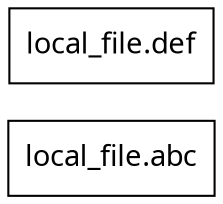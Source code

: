 digraph G {
  rankdir = "RL";
  node [shape = rect, fontname = "sans-serif"];
  "local_file.abc" [label="local_file.abc"];
  "local_file.def" [label="local_file.def"];
}
